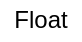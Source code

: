 <mxfile version="14.6.13" type="device"><diagram id="TnzOCbUmsDuyawYErTtF" name="Page-1"><mxGraphModel dx="1106" dy="737" grid="1" gridSize="10" guides="1" tooltips="1" connect="1" arrows="1" fold="1" page="1" pageScale="1" pageWidth="1600" pageHeight="1200" math="0" shadow="0"><root><mxCell id="0"/><mxCell id="1" parent="0"/><mxCell id="MT9GV7SpeYxAaPc0R_LI-1" value="Float" style="text;html=1;align=center;verticalAlign=middle;resizable=0;points=[];autosize=1;strokeColor=none;" vertex="1" parent="1"><mxGeometry x="530" y="240" width="40" height="20" as="geometry"/></mxCell></root></mxGraphModel></diagram></mxfile>